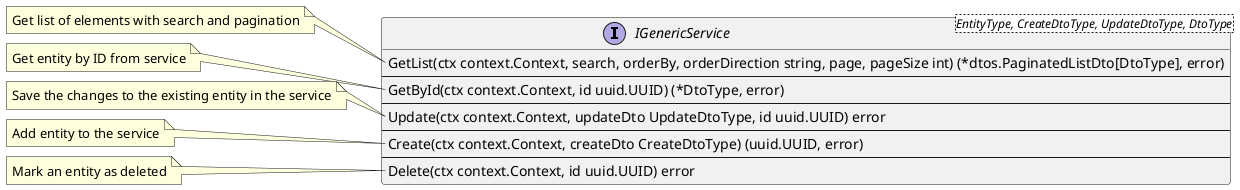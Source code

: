 @startuml IGenericService
interface IGenericService<EntityType, CreateDtoType, UpdateDtoType, DtoType> {
    GetList(ctx context.Context, search, orderBy, orderDirection string, page, pageSize int) (*dtos.PaginatedListDto[DtoType], error)
    --
    GetById(ctx context.Context, id uuid.UUID) (*DtoType, error)
    --
    Update(ctx context.Context, updateDto UpdateDtoType, id uuid.UUID) error
    --
    Create(ctx context.Context, createDto CreateDtoType) (uuid.UUID, error)
    --
    Delete(ctx context.Context, id uuid.UUID) error
}
note left of IGenericService::GetList
    Get list of elements with search and pagination
end note
note left of IGenericService::GetById
    Get entity by ID from service
end note
note left of IGenericService::Update
    Save the changes to the existing entity in the service
end note
note left of IGenericService::Create
    Add entity to the service
end note
note left of IGenericService::Delete
    Mark an entity as deleted
end note

@enduml